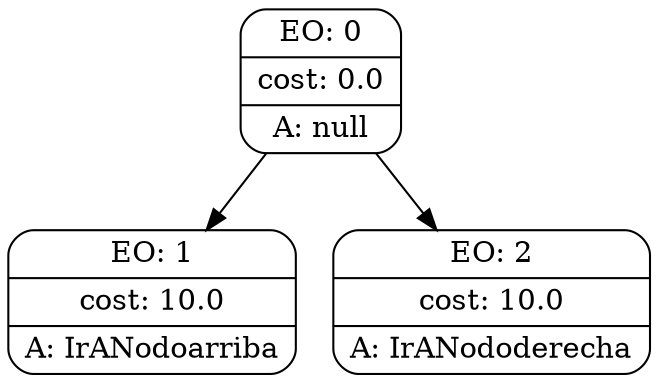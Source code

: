 digraph g {
node [shape = Mrecord];
nodo0[label="{EO: 0|cost: 0.0|A: null}"]
nodo1[label="{EO: 1|cost: 10.0|A: IrANodoarriba
}"]

nodo0 -> nodo1;
nodo2[label="{EO: 2|cost: 10.0|A: IrANododerecha
}"]

nodo0 -> nodo2;


}